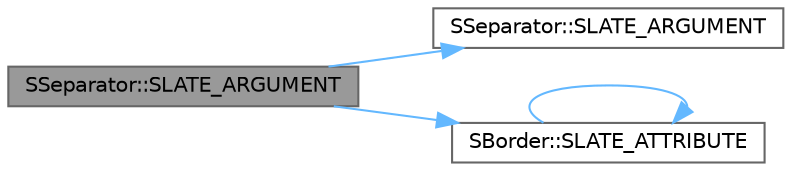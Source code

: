 digraph "SSeparator::SLATE_ARGUMENT"
{
 // INTERACTIVE_SVG=YES
 // LATEX_PDF_SIZE
  bgcolor="transparent";
  edge [fontname=Helvetica,fontsize=10,labelfontname=Helvetica,labelfontsize=10];
  node [fontname=Helvetica,fontsize=10,shape=box,height=0.2,width=0.4];
  rankdir="LR";
  Node1 [id="Node000001",label="SSeparator::SLATE_ARGUMENT",height=0.2,width=0.4,color="gray40", fillcolor="grey60", style="filled", fontcolor="black",tooltip="Color and opacity."];
  Node1 -> Node2 [id="edge1_Node000001_Node000002",color="steelblue1",style="solid",tooltip=" "];
  Node2 [id="Node000002",label="SSeparator::SLATE_ARGUMENT",height=0.2,width=0.4,color="grey40", fillcolor="white", style="filled",URL="$df/d69/classSSeparator.html#a18120493a2c4abfe67c7391b92adf050",tooltip="A horizontal separator is used in a vertical list (orientation is direction of the line drawn)"];
  Node1 -> Node3 [id="edge2_Node000001_Node000003",color="steelblue1",style="solid",tooltip=" "];
  Node3 [id="Node000003",label="SBorder::SLATE_ATTRIBUTE",height=0.2,width=0.4,color="grey40", fillcolor="white", style="filled",URL="$d2/d51/classSBorder.html#a84407705f20152fab62bed0f2697a891",tooltip=" "];
  Node3 -> Node3 [id="edge3_Node000003_Node000003",color="steelblue1",style="solid",tooltip=" "];
}

